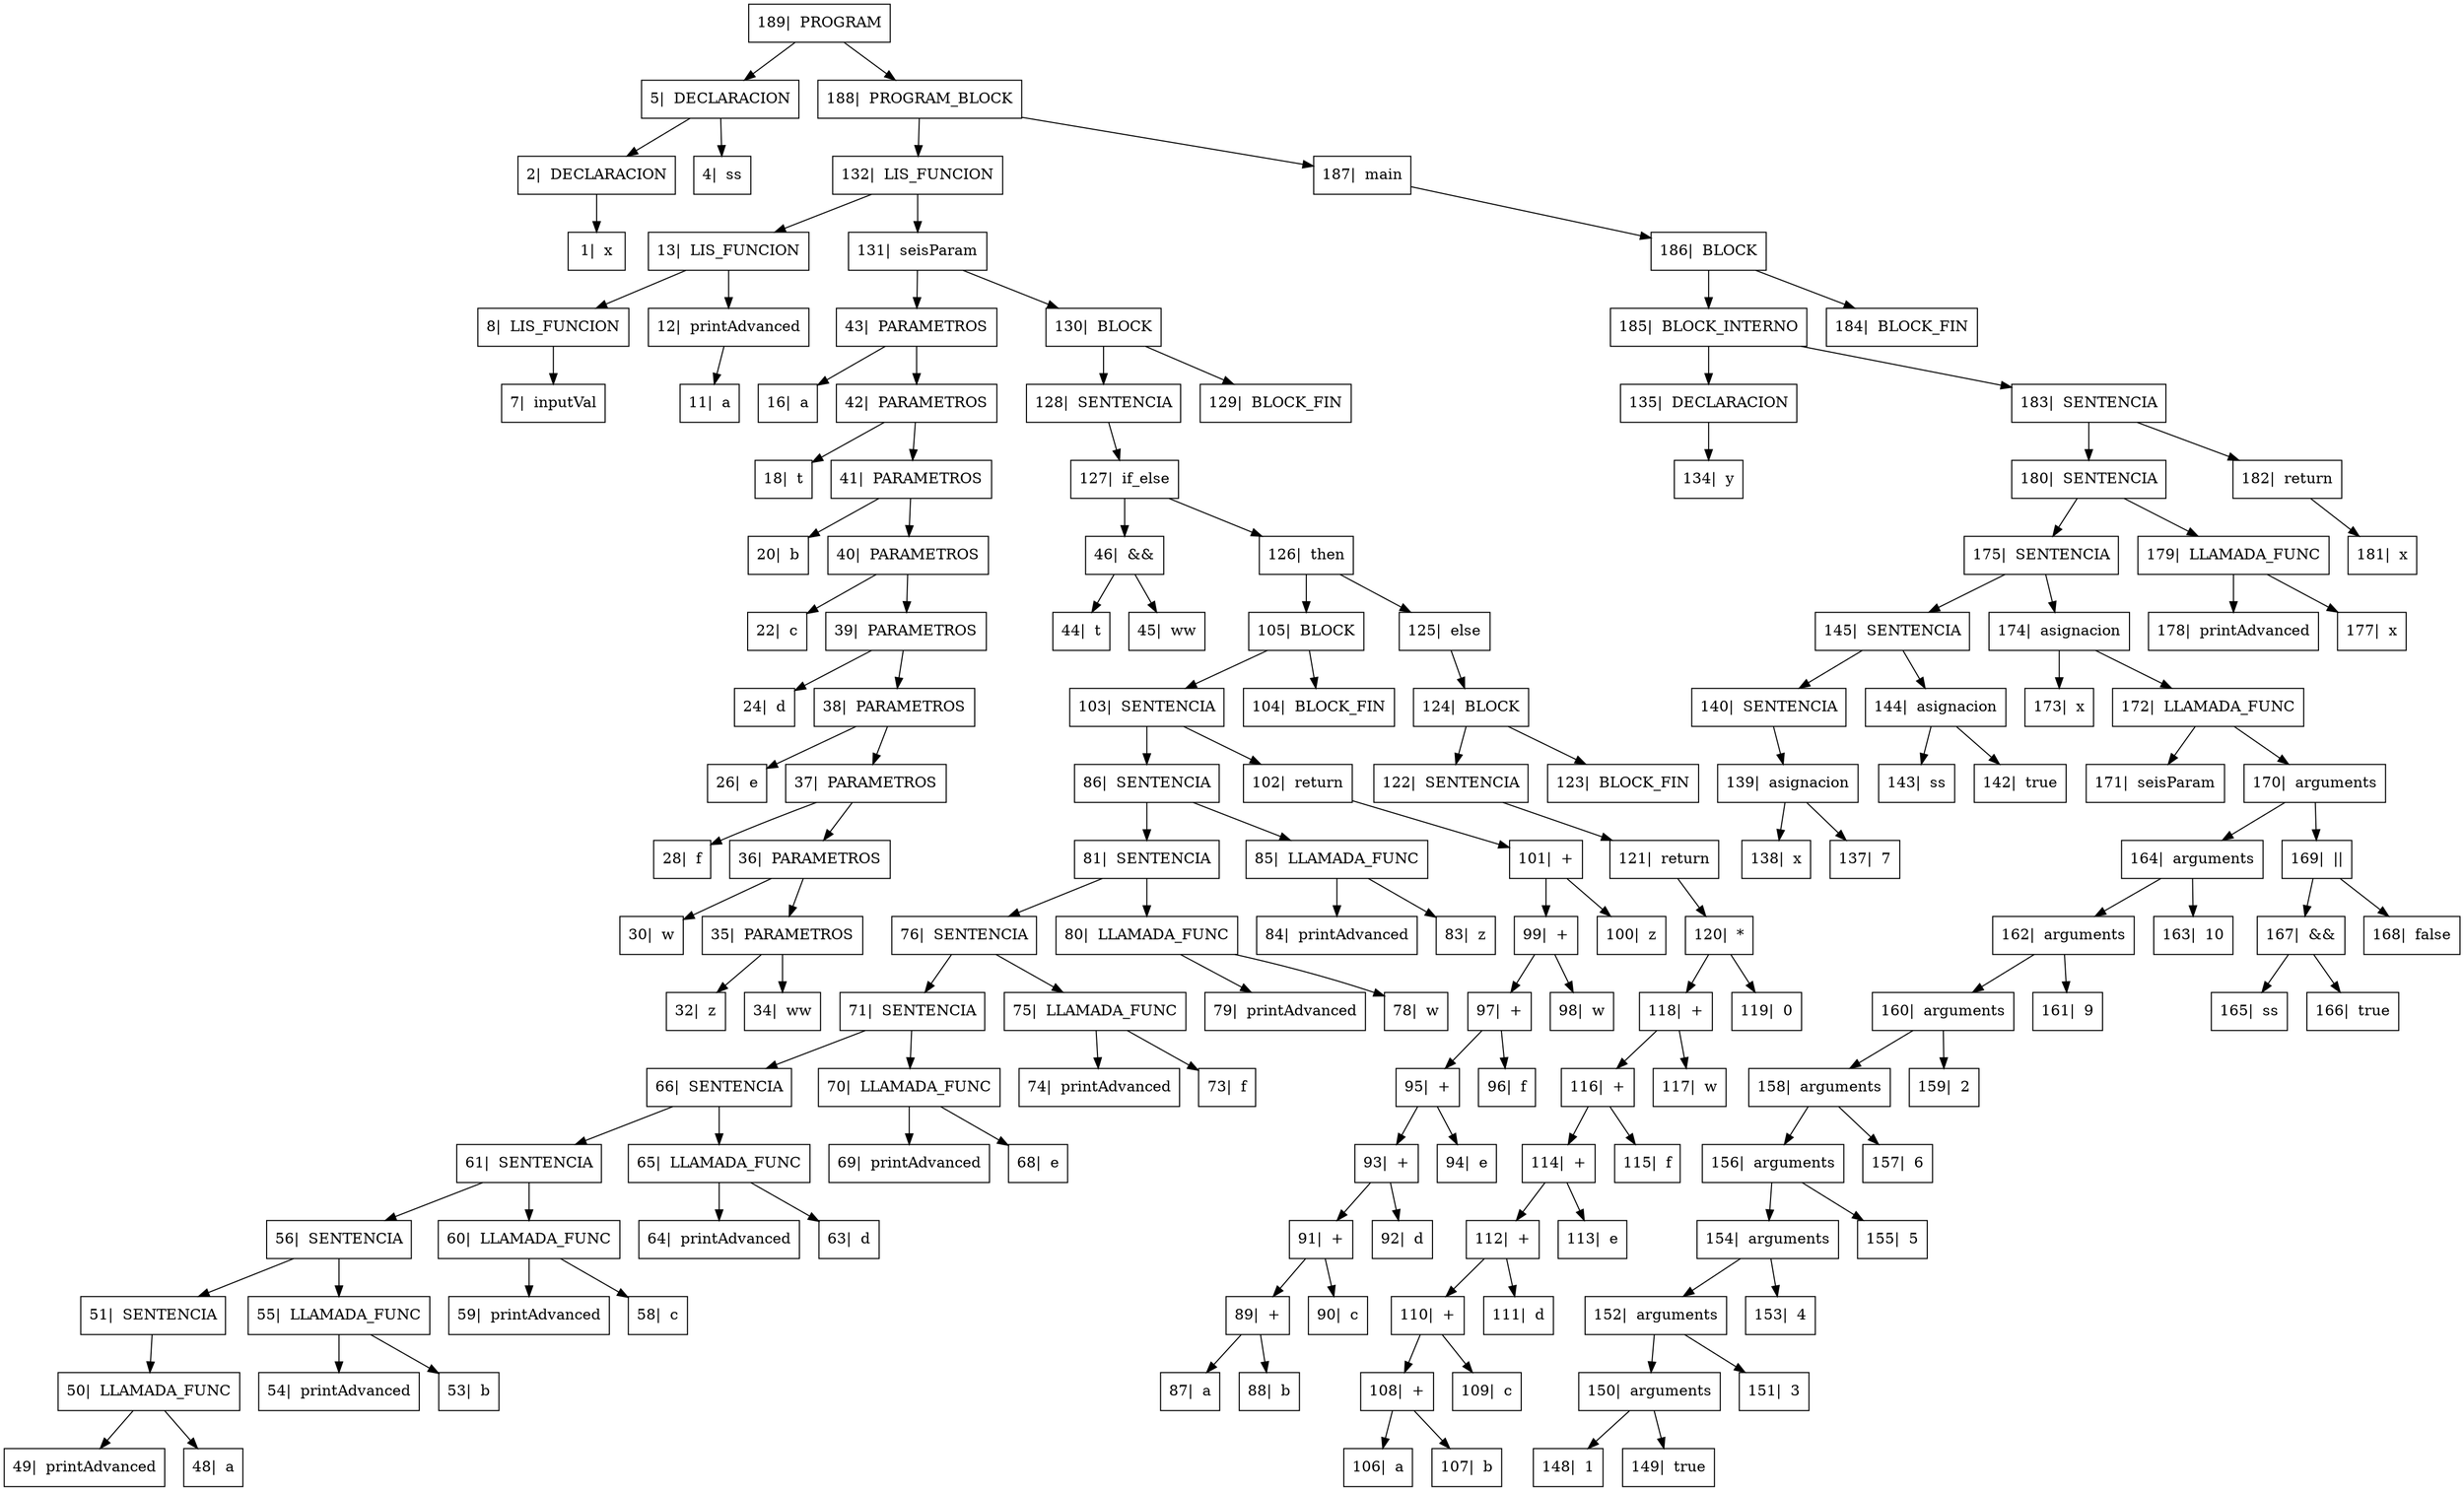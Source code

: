 digraph{

rankdir=TB;

node[shape=box];
"189|  PROGRAM" -> "5|  DECLARACION", "188|  PROGRAM_BLOCK";
"5|  DECLARACION" -> "2|  DECLARACION", "4|  ss";
"2|  DECLARACION" -> "1|  x" ;
"188|  PROGRAM_BLOCK" -> "132|  LIS_FUNCION", "187|  main";
"132|  LIS_FUNCION" -> "13|  LIS_FUNCION", "131|  seisParam";
"13|  LIS_FUNCION" -> "8|  LIS_FUNCION", "12|  printAdvanced";
"8|  LIS_FUNCION" -> "7|  inputVal" ;
"12|  printAdvanced" -> "11|  a" ;
"131|  seisParam" -> "43|  PARAMETROS", "130|  BLOCK";
"43|  PARAMETROS" -> "16|  a", "42|  PARAMETROS";
"42|  PARAMETROS" -> "18|  t", "41|  PARAMETROS";
"41|  PARAMETROS" -> "20|  b", "40|  PARAMETROS";
"40|  PARAMETROS" -> "22|  c", "39|  PARAMETROS";
"39|  PARAMETROS" -> "24|  d", "38|  PARAMETROS";
"38|  PARAMETROS" -> "26|  e", "37|  PARAMETROS";
"37|  PARAMETROS" -> "28|  f", "36|  PARAMETROS";
"36|  PARAMETROS" -> "30|  w", "35|  PARAMETROS";
"35|  PARAMETROS" -> "32|  z", "34|  ww";
"130|  BLOCK" -> "128|  SENTENCIA", "129|  BLOCK_FIN";
"128|  SENTENCIA" -> "127|  if_else" ;
"127|  if_else" -> "46|  &&", "126|  then";
"46|  &&" -> "44|  t", "45|  ww";
"126|  then" -> "105|  BLOCK", "125|  else";
"105|  BLOCK" -> "103|  SENTENCIA", "104|  BLOCK_FIN";
"103|  SENTENCIA" -> "86|  SENTENCIA", "102|  return";
"86|  SENTENCIA" -> "81|  SENTENCIA", "85|  LLAMADA_FUNC";
"81|  SENTENCIA" -> "76|  SENTENCIA", "80|  LLAMADA_FUNC";
"76|  SENTENCIA" -> "71|  SENTENCIA", "75|  LLAMADA_FUNC";
"71|  SENTENCIA" -> "66|  SENTENCIA", "70|  LLAMADA_FUNC";
"66|  SENTENCIA" -> "61|  SENTENCIA", "65|  LLAMADA_FUNC";
"61|  SENTENCIA" -> "56|  SENTENCIA", "60|  LLAMADA_FUNC";
"56|  SENTENCIA" -> "51|  SENTENCIA", "55|  LLAMADA_FUNC";
"51|  SENTENCIA" -> "50|  LLAMADA_FUNC" ;
"50|  LLAMADA_FUNC" -> "49|  printAdvanced", "48|  a";
"55|  LLAMADA_FUNC" -> "54|  printAdvanced", "53|  b";
"60|  LLAMADA_FUNC" -> "59|  printAdvanced", "58|  c";
"65|  LLAMADA_FUNC" -> "64|  printAdvanced", "63|  d";
"70|  LLAMADA_FUNC" -> "69|  printAdvanced", "68|  e";
"75|  LLAMADA_FUNC" -> "74|  printAdvanced", "73|  f";
"80|  LLAMADA_FUNC" -> "79|  printAdvanced", "78|  w";
"85|  LLAMADA_FUNC" -> "84|  printAdvanced", "83|  z";
"102|  return" -> "101|  +" ;
"101|  +" -> "99|  +", "100|  z";
"99|  +" -> "97|  +", "98|  w";
"97|  +" -> "95|  +", "96|  f";
"95|  +" -> "93|  +", "94|  e";
"93|  +" -> "91|  +", "92|  d";
"91|  +" -> "89|  +", "90|  c";
"89|  +" -> "87|  a", "88|  b";
"125|  else" -> "124|  BLOCK" ;
"124|  BLOCK" -> "122|  SENTENCIA", "123|  BLOCK_FIN";
"122|  SENTENCIA" -> "121|  return" ;
"121|  return" -> "120|  *" ;
"120|  *" -> "118|  +", "119|  0";
"118|  +" -> "116|  +", "117|  w";
"116|  +" -> "114|  +", "115|  f";
"114|  +" -> "112|  +", "113|  e";
"112|  +" -> "110|  +", "111|  d";
"110|  +" -> "108|  +", "109|  c";
"108|  +" -> "106|  a", "107|  b";
"187|  main" -> "186|  BLOCK" ;
"186|  BLOCK" -> "185|  BLOCK_INTERNO", "184|  BLOCK_FIN";
"185|  BLOCK_INTERNO" -> "135|  DECLARACION", "183|  SENTENCIA";
"135|  DECLARACION" -> "134|  y" ;
"183|  SENTENCIA" -> "180|  SENTENCIA", "182|  return";
"180|  SENTENCIA" -> "175|  SENTENCIA", "179|  LLAMADA_FUNC";
"175|  SENTENCIA" -> "145|  SENTENCIA", "174|  asignacion";
"145|  SENTENCIA" -> "140|  SENTENCIA", "144|  asignacion";
"140|  SENTENCIA" -> "139|  asignacion" ;
"139|  asignacion" -> "138|  x", "137|  7";
"144|  asignacion" -> "143|  ss", "142|  true";
"174|  asignacion" -> "173|  x", "172|  LLAMADA_FUNC";
"172|  LLAMADA_FUNC" -> "171|  seisParam", "170|  arguments";
"170|  arguments" -> "164|  arguments", "169|  ||";
"164|  arguments" -> "162|  arguments", "163|  10";
"162|  arguments" -> "160|  arguments", "161|  9";
"160|  arguments" -> "158|  arguments", "159|  2";
"158|  arguments" -> "156|  arguments", "157|  6";
"156|  arguments" -> "154|  arguments", "155|  5";
"154|  arguments" -> "152|  arguments", "153|  4";
"152|  arguments" -> "150|  arguments", "151|  3";
"150|  arguments" -> "148|  1", "149|  true";
"169|  ||" -> "167|  &&", "168|  false";
"167|  &&" -> "165|  ss", "166|  true";
"179|  LLAMADA_FUNC" -> "178|  printAdvanced", "177|  x";
"182|  return" -> "181|  x" ;
}
